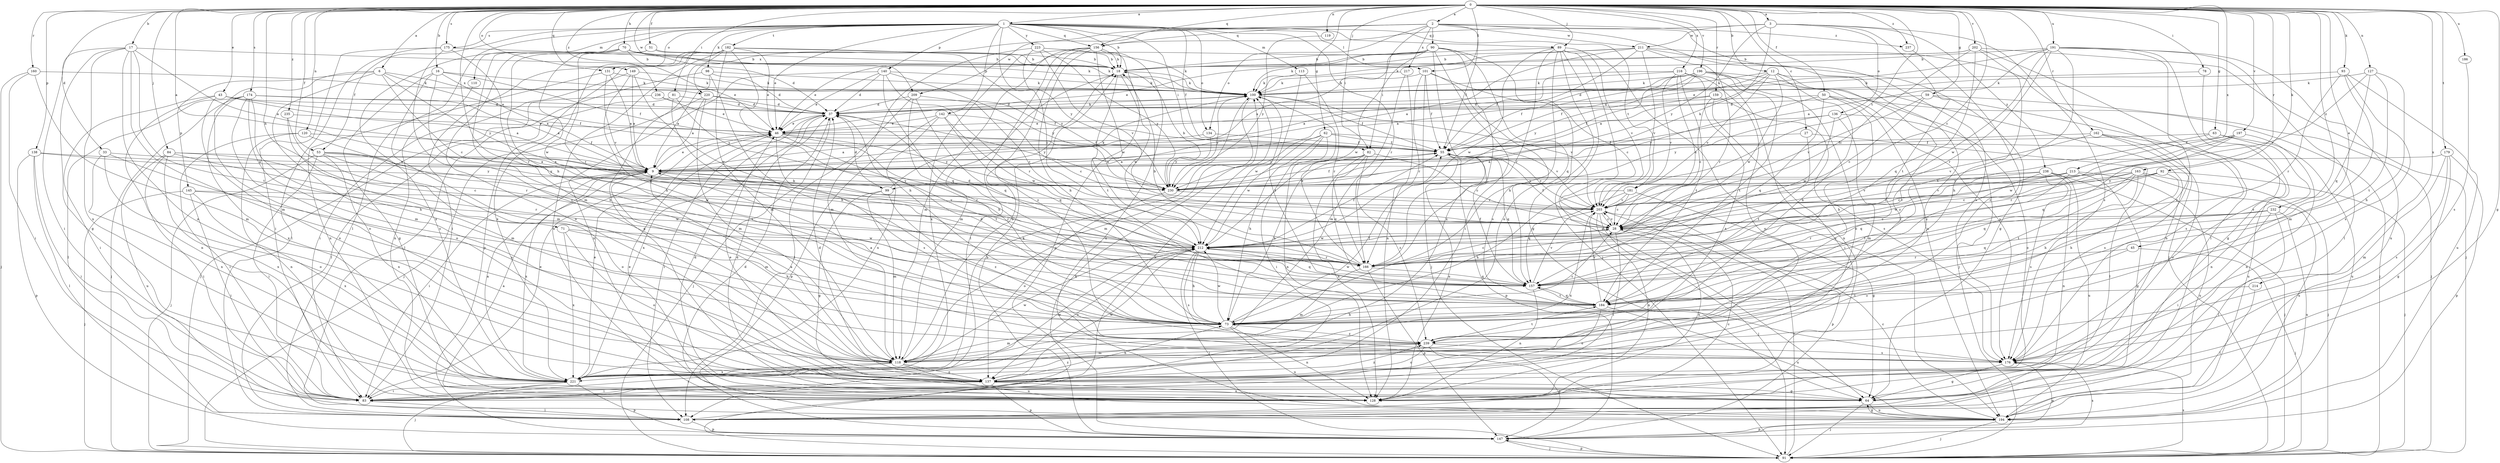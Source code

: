 strict digraph  {
0;
1;
2;
3;
6;
9;
12;
16;
17;
18;
27;
28;
33;
37;
43;
45;
46;
50;
51;
53;
55;
59;
62;
63;
64;
70;
71;
73;
78;
81;
82;
83;
84;
89;
90;
91;
92;
93;
98;
99;
100;
101;
108;
110;
113;
118;
119;
120;
127;
128;
131;
134;
136;
137;
138;
140;
142;
145;
147;
149;
156;
157;
159;
160;
162;
163;
166;
174;
175;
176;
179;
181;
182;
184;
186;
191;
194;
196;
197;
202;
203;
209;
211;
212;
213;
214;
216;
217;
220;
221;
223;
230;
232;
235;
236;
237;
238;
239;
0 -> 1  [label=a];
0 -> 2  [label=a];
0 -> 3  [label=a];
0 -> 6  [label=a];
0 -> 9  [label=a];
0 -> 12  [label=b];
0 -> 16  [label=b];
0 -> 17  [label=b];
0 -> 27  [label=c];
0 -> 28  [label=c];
0 -> 33  [label=d];
0 -> 43  [label=e];
0 -> 45  [label=e];
0 -> 50  [label=f];
0 -> 51  [label=f];
0 -> 53  [label=f];
0 -> 59  [label=g];
0 -> 62  [label=g];
0 -> 63  [label=g];
0 -> 64  [label=g];
0 -> 70  [label=h];
0 -> 71  [label=h];
0 -> 73  [label=h];
0 -> 78  [label=i];
0 -> 81  [label=i];
0 -> 82  [label=i];
0 -> 84  [label=j];
0 -> 89  [label=j];
0 -> 92  [label=k];
0 -> 93  [label=k];
0 -> 101  [label=l];
0 -> 119  [label=n];
0 -> 120  [label=n];
0 -> 127  [label=n];
0 -> 131  [label=o];
0 -> 138  [label=p];
0 -> 149  [label=q];
0 -> 156  [label=q];
0 -> 159  [label=r];
0 -> 160  [label=r];
0 -> 162  [label=r];
0 -> 163  [label=r];
0 -> 174  [label=s];
0 -> 175  [label=s];
0 -> 179  [label=t];
0 -> 181  [label=t];
0 -> 186  [label=u];
0 -> 191  [label=u];
0 -> 196  [label=v];
0 -> 197  [label=v];
0 -> 202  [label=v];
0 -> 209  [label=w];
0 -> 213  [label=x];
0 -> 214  [label=x];
0 -> 216  [label=x];
0 -> 232  [label=z];
0 -> 235  [label=z];
0 -> 236  [label=z];
0 -> 237  [label=z];
1 -> 18  [label=b];
1 -> 46  [label=e];
1 -> 53  [label=f];
1 -> 55  [label=f];
1 -> 82  [label=i];
1 -> 89  [label=j];
1 -> 98  [label=k];
1 -> 101  [label=l];
1 -> 108  [label=l];
1 -> 110  [label=m];
1 -> 113  [label=m];
1 -> 118  [label=m];
1 -> 131  [label=o];
1 -> 134  [label=o];
1 -> 140  [label=p];
1 -> 142  [label=p];
1 -> 156  [label=q];
1 -> 166  [label=r];
1 -> 175  [label=s];
1 -> 181  [label=t];
1 -> 182  [label=t];
1 -> 223  [label=y];
1 -> 230  [label=y];
2 -> 55  [label=f];
2 -> 82  [label=i];
2 -> 90  [label=j];
2 -> 134  [label=o];
2 -> 156  [label=q];
2 -> 176  [label=s];
2 -> 194  [label=u];
2 -> 209  [label=w];
2 -> 211  [label=w];
2 -> 217  [label=x];
2 -> 220  [label=x];
2 -> 237  [label=z];
3 -> 99  [label=k];
3 -> 136  [label=o];
3 -> 156  [label=q];
3 -> 176  [label=s];
3 -> 184  [label=t];
3 -> 211  [label=w];
3 -> 230  [label=y];
3 -> 238  [label=z];
6 -> 28  [label=c];
6 -> 46  [label=e];
6 -> 118  [label=m];
6 -> 137  [label=o];
6 -> 145  [label=p];
6 -> 220  [label=x];
6 -> 230  [label=y];
9 -> 46  [label=e];
9 -> 83  [label=i];
9 -> 99  [label=k];
9 -> 118  [label=m];
9 -> 166  [label=r];
9 -> 221  [label=x];
9 -> 230  [label=y];
12 -> 9  [label=a];
12 -> 55  [label=f];
12 -> 73  [label=h];
12 -> 100  [label=k];
12 -> 128  [label=n];
12 -> 203  [label=v];
12 -> 212  [label=w];
12 -> 239  [label=z];
16 -> 9  [label=a];
16 -> 55  [label=f];
16 -> 64  [label=g];
16 -> 73  [label=h];
16 -> 100  [label=k];
16 -> 118  [label=m];
17 -> 9  [label=a];
17 -> 18  [label=b];
17 -> 64  [label=g];
17 -> 83  [label=i];
17 -> 118  [label=m];
17 -> 137  [label=o];
17 -> 184  [label=t];
17 -> 221  [label=x];
18 -> 100  [label=k];
18 -> 118  [label=m];
18 -> 184  [label=t];
18 -> 212  [label=w];
27 -> 55  [label=f];
27 -> 108  [label=l];
27 -> 184  [label=t];
28 -> 55  [label=f];
28 -> 83  [label=i];
28 -> 128  [label=n];
28 -> 203  [label=v];
28 -> 212  [label=w];
33 -> 9  [label=a];
33 -> 137  [label=o];
33 -> 176  [label=s];
33 -> 221  [label=x];
37 -> 46  [label=e];
37 -> 91  [label=j];
37 -> 100  [label=k];
37 -> 108  [label=l];
37 -> 221  [label=x];
37 -> 230  [label=y];
43 -> 9  [label=a];
43 -> 37  [label=d];
43 -> 55  [label=f];
43 -> 83  [label=i];
43 -> 128  [label=n];
43 -> 137  [label=o];
45 -> 91  [label=j];
45 -> 166  [label=r];
45 -> 239  [label=z];
46 -> 55  [label=f];
46 -> 166  [label=r];
46 -> 176  [label=s];
46 -> 184  [label=t];
46 -> 230  [label=y];
50 -> 37  [label=d];
50 -> 73  [label=h];
50 -> 91  [label=j];
50 -> 157  [label=q];
50 -> 230  [label=y];
50 -> 239  [label=z];
51 -> 18  [label=b];
51 -> 73  [label=h];
51 -> 100  [label=k];
51 -> 166  [label=r];
53 -> 9  [label=a];
53 -> 83  [label=i];
53 -> 91  [label=j];
53 -> 137  [label=o];
53 -> 212  [label=w];
53 -> 221  [label=x];
53 -> 230  [label=y];
55 -> 9  [label=a];
55 -> 128  [label=n];
55 -> 147  [label=p];
55 -> 157  [label=q];
55 -> 203  [label=v];
59 -> 28  [label=c];
59 -> 37  [label=d];
59 -> 91  [label=j];
59 -> 176  [label=s];
59 -> 203  [label=v];
62 -> 55  [label=f];
62 -> 73  [label=h];
62 -> 83  [label=i];
62 -> 128  [label=n];
62 -> 203  [label=v];
62 -> 212  [label=w];
62 -> 230  [label=y];
63 -> 55  [label=f];
63 -> 128  [label=n];
63 -> 166  [label=r];
63 -> 194  [label=u];
64 -> 37  [label=d];
64 -> 91  [label=j];
64 -> 194  [label=u];
70 -> 18  [label=b];
70 -> 37  [label=d];
70 -> 46  [label=e];
70 -> 100  [label=k];
70 -> 137  [label=o];
70 -> 212  [label=w];
70 -> 221  [label=x];
71 -> 73  [label=h];
71 -> 137  [label=o];
71 -> 212  [label=w];
71 -> 221  [label=x];
73 -> 9  [label=a];
73 -> 28  [label=c];
73 -> 37  [label=d];
73 -> 55  [label=f];
73 -> 118  [label=m];
73 -> 128  [label=n];
73 -> 194  [label=u];
73 -> 212  [label=w];
73 -> 239  [label=z];
78 -> 64  [label=g];
78 -> 100  [label=k];
81 -> 37  [label=d];
81 -> 108  [label=l];
81 -> 184  [label=t];
81 -> 230  [label=y];
82 -> 9  [label=a];
82 -> 28  [label=c];
82 -> 73  [label=h];
82 -> 128  [label=n];
82 -> 157  [label=q];
82 -> 239  [label=z];
83 -> 46  [label=e];
83 -> 108  [label=l];
84 -> 9  [label=a];
84 -> 28  [label=c];
84 -> 83  [label=i];
84 -> 166  [label=r];
84 -> 194  [label=u];
84 -> 221  [label=x];
89 -> 18  [label=b];
89 -> 64  [label=g];
89 -> 73  [label=h];
89 -> 91  [label=j];
89 -> 137  [label=o];
89 -> 166  [label=r];
89 -> 194  [label=u];
89 -> 203  [label=v];
89 -> 212  [label=w];
90 -> 9  [label=a];
90 -> 18  [label=b];
90 -> 46  [label=e];
90 -> 64  [label=g];
90 -> 83  [label=i];
90 -> 100  [label=k];
90 -> 157  [label=q];
90 -> 166  [label=r];
90 -> 212  [label=w];
90 -> 221  [label=x];
91 -> 100  [label=k];
91 -> 147  [label=p];
91 -> 176  [label=s];
91 -> 203  [label=v];
92 -> 28  [label=c];
92 -> 73  [label=h];
92 -> 91  [label=j];
92 -> 166  [label=r];
92 -> 230  [label=y];
93 -> 100  [label=k];
93 -> 118  [label=m];
93 -> 166  [label=r];
93 -> 176  [label=s];
93 -> 194  [label=u];
98 -> 9  [label=a];
98 -> 37  [label=d];
98 -> 73  [label=h];
98 -> 100  [label=k];
98 -> 108  [label=l];
99 -> 37  [label=d];
99 -> 64  [label=g];
99 -> 100  [label=k];
99 -> 118  [label=m];
99 -> 239  [label=z];
100 -> 37  [label=d];
100 -> 55  [label=f];
100 -> 118  [label=m];
100 -> 203  [label=v];
100 -> 212  [label=w];
100 -> 230  [label=y];
101 -> 28  [label=c];
101 -> 55  [label=f];
101 -> 91  [label=j];
101 -> 100  [label=k];
101 -> 166  [label=r];
101 -> 176  [label=s];
108 -> 28  [label=c];
108 -> 100  [label=k];
108 -> 147  [label=p];
110 -> 128  [label=n];
113 -> 100  [label=k];
113 -> 166  [label=r];
113 -> 184  [label=t];
118 -> 9  [label=a];
118 -> 18  [label=b];
118 -> 83  [label=i];
118 -> 137  [label=o];
118 -> 194  [label=u];
118 -> 212  [label=w];
118 -> 221  [label=x];
119 -> 230  [label=y];
120 -> 55  [label=f];
120 -> 83  [label=i];
120 -> 128  [label=n];
120 -> 184  [label=t];
127 -> 73  [label=h];
127 -> 100  [label=k];
127 -> 157  [label=q];
127 -> 184  [label=t];
127 -> 203  [label=v];
128 -> 9  [label=a];
128 -> 37  [label=d];
128 -> 46  [label=e];
131 -> 9  [label=a];
131 -> 100  [label=k];
131 -> 128  [label=n];
131 -> 203  [label=v];
134 -> 9  [label=a];
134 -> 55  [label=f];
134 -> 230  [label=y];
136 -> 46  [label=e];
136 -> 118  [label=m];
136 -> 137  [label=o];
136 -> 212  [label=w];
136 -> 230  [label=y];
137 -> 37  [label=d];
137 -> 46  [label=e];
137 -> 64  [label=g];
137 -> 73  [label=h];
137 -> 83  [label=i];
137 -> 128  [label=n];
137 -> 147  [label=p];
137 -> 212  [label=w];
137 -> 239  [label=z];
138 -> 9  [label=a];
138 -> 83  [label=i];
138 -> 108  [label=l];
138 -> 147  [label=p];
138 -> 230  [label=y];
140 -> 37  [label=d];
140 -> 46  [label=e];
140 -> 100  [label=k];
140 -> 128  [label=n];
140 -> 157  [label=q];
140 -> 166  [label=r];
140 -> 230  [label=y];
142 -> 28  [label=c];
142 -> 46  [label=e];
142 -> 147  [label=p];
142 -> 157  [label=q];
142 -> 212  [label=w];
142 -> 221  [label=x];
145 -> 83  [label=i];
145 -> 91  [label=j];
145 -> 203  [label=v];
145 -> 212  [label=w];
145 -> 221  [label=x];
147 -> 18  [label=b];
147 -> 91  [label=j];
147 -> 176  [label=s];
149 -> 9  [label=a];
149 -> 83  [label=i];
149 -> 100  [label=k];
149 -> 157  [label=q];
149 -> 212  [label=w];
156 -> 18  [label=b];
156 -> 73  [label=h];
156 -> 108  [label=l];
156 -> 118  [label=m];
156 -> 147  [label=p];
156 -> 194  [label=u];
156 -> 212  [label=w];
156 -> 221  [label=x];
156 -> 239  [label=z];
157 -> 55  [label=f];
157 -> 128  [label=n];
157 -> 184  [label=t];
157 -> 203  [label=v];
157 -> 212  [label=w];
159 -> 28  [label=c];
159 -> 37  [label=d];
159 -> 55  [label=f];
159 -> 83  [label=i];
159 -> 176  [label=s];
160 -> 83  [label=i];
160 -> 91  [label=j];
160 -> 100  [label=k];
160 -> 118  [label=m];
162 -> 55  [label=f];
162 -> 137  [label=o];
162 -> 176  [label=s];
162 -> 194  [label=u];
162 -> 203  [label=v];
163 -> 28  [label=c];
163 -> 73  [label=h];
163 -> 91  [label=j];
163 -> 157  [label=q];
163 -> 184  [label=t];
163 -> 194  [label=u];
163 -> 212  [label=w];
163 -> 230  [label=y];
166 -> 18  [label=b];
166 -> 28  [label=c];
166 -> 100  [label=k];
166 -> 118  [label=m];
166 -> 147  [label=p];
166 -> 157  [label=q];
174 -> 9  [label=a];
174 -> 37  [label=d];
174 -> 73  [label=h];
174 -> 91  [label=j];
174 -> 108  [label=l];
174 -> 137  [label=o];
174 -> 176  [label=s];
174 -> 221  [label=x];
175 -> 18  [label=b];
175 -> 83  [label=i];
175 -> 108  [label=l];
175 -> 166  [label=r];
175 -> 239  [label=z];
176 -> 64  [label=g];
176 -> 147  [label=p];
179 -> 9  [label=a];
179 -> 64  [label=g];
179 -> 118  [label=m];
179 -> 147  [label=p];
179 -> 176  [label=s];
181 -> 28  [label=c];
181 -> 64  [label=g];
181 -> 73  [label=h];
181 -> 157  [label=q];
181 -> 203  [label=v];
182 -> 18  [label=b];
182 -> 46  [label=e];
182 -> 64  [label=g];
182 -> 73  [label=h];
182 -> 83  [label=i];
182 -> 118  [label=m];
182 -> 128  [label=n];
182 -> 147  [label=p];
182 -> 221  [label=x];
182 -> 230  [label=y];
184 -> 73  [label=h];
184 -> 137  [label=o];
184 -> 157  [label=q];
184 -> 194  [label=u];
184 -> 203  [label=v];
186 -> 176  [label=s];
191 -> 9  [label=a];
191 -> 18  [label=b];
191 -> 46  [label=e];
191 -> 108  [label=l];
191 -> 166  [label=r];
191 -> 176  [label=s];
191 -> 184  [label=t];
191 -> 194  [label=u];
191 -> 212  [label=w];
191 -> 239  [label=z];
194 -> 28  [label=c];
194 -> 37  [label=d];
194 -> 64  [label=g];
194 -> 91  [label=j];
194 -> 147  [label=p];
196 -> 9  [label=a];
196 -> 37  [label=d];
196 -> 55  [label=f];
196 -> 91  [label=j];
196 -> 100  [label=k];
196 -> 137  [label=o];
196 -> 176  [label=s];
196 -> 184  [label=t];
196 -> 230  [label=y];
197 -> 55  [label=f];
197 -> 128  [label=n];
197 -> 157  [label=q];
197 -> 166  [label=r];
197 -> 212  [label=w];
202 -> 18  [label=b];
202 -> 28  [label=c];
202 -> 73  [label=h];
202 -> 91  [label=j];
202 -> 100  [label=k];
202 -> 108  [label=l];
202 -> 157  [label=q];
203 -> 28  [label=c];
203 -> 91  [label=j];
203 -> 128  [label=n];
203 -> 147  [label=p];
203 -> 221  [label=x];
209 -> 28  [label=c];
209 -> 37  [label=d];
209 -> 73  [label=h];
209 -> 108  [label=l];
209 -> 157  [label=q];
211 -> 9  [label=a];
211 -> 18  [label=b];
211 -> 46  [label=e];
211 -> 55  [label=f];
211 -> 64  [label=g];
211 -> 91  [label=j];
211 -> 166  [label=r];
211 -> 203  [label=v];
212 -> 37  [label=d];
212 -> 55  [label=f];
212 -> 73  [label=h];
212 -> 91  [label=j];
212 -> 137  [label=o];
212 -> 157  [label=q];
212 -> 166  [label=r];
212 -> 176  [label=s];
213 -> 28  [label=c];
213 -> 64  [label=g];
213 -> 157  [label=q];
213 -> 194  [label=u];
213 -> 203  [label=v];
213 -> 230  [label=y];
214 -> 108  [label=l];
214 -> 184  [label=t];
216 -> 9  [label=a];
216 -> 28  [label=c];
216 -> 100  [label=k];
216 -> 128  [label=n];
216 -> 137  [label=o];
216 -> 184  [label=t];
216 -> 203  [label=v];
216 -> 221  [label=x];
217 -> 100  [label=k];
217 -> 118  [label=m];
217 -> 128  [label=n];
220 -> 9  [label=a];
220 -> 37  [label=d];
220 -> 55  [label=f];
220 -> 91  [label=j];
220 -> 118  [label=m];
221 -> 9  [label=a];
221 -> 46  [label=e];
221 -> 83  [label=i];
221 -> 91  [label=j];
221 -> 100  [label=k];
221 -> 147  [label=p];
221 -> 212  [label=w];
221 -> 239  [label=z];
223 -> 18  [label=b];
223 -> 28  [label=c];
223 -> 100  [label=k];
223 -> 118  [label=m];
223 -> 203  [label=v];
223 -> 230  [label=y];
230 -> 18  [label=b];
230 -> 55  [label=f];
230 -> 137  [label=o];
230 -> 203  [label=v];
232 -> 28  [label=c];
232 -> 83  [label=i];
232 -> 108  [label=l];
232 -> 157  [label=q];
232 -> 166  [label=r];
232 -> 194  [label=u];
235 -> 46  [label=e];
235 -> 118  [label=m];
235 -> 166  [label=r];
236 -> 37  [label=d];
236 -> 46  [label=e];
236 -> 91  [label=j];
237 -> 239  [label=z];
238 -> 91  [label=j];
238 -> 128  [label=n];
238 -> 176  [label=s];
238 -> 184  [label=t];
238 -> 194  [label=u];
238 -> 203  [label=v];
238 -> 230  [label=y];
239 -> 118  [label=m];
239 -> 137  [label=o];
239 -> 147  [label=p];
239 -> 176  [label=s];
239 -> 184  [label=t];
}
